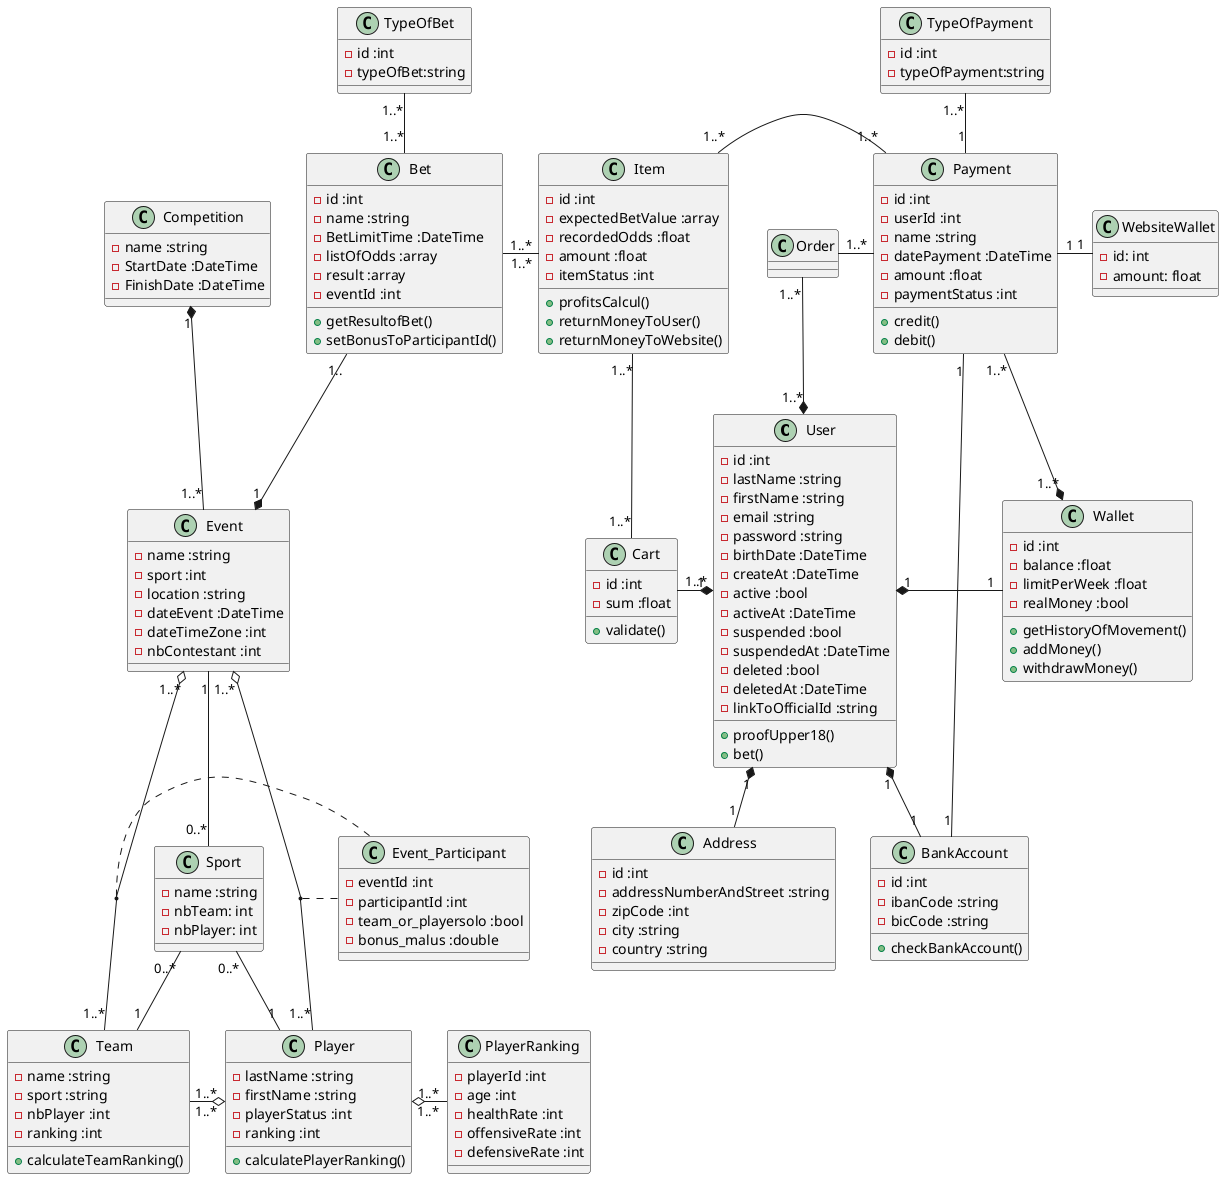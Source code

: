 @startuml parisportif

class User {
    - id :int
    - lastName :string
    - firstName :string
    - email :string
    - password :string
    - birthDate :DateTime
    - createAt :DateTime
    - active :bool
    - activeAt :DateTime
    - suspended :bool
    - suspendedAt :DateTime
    - deleted :bool
    - deletedAt :DateTime
    - linkToOfficialId :string

    + proofUpper18()
    + bet()
}

class Address {
    - id :int
    - addressNumberAndStreet :string
    - zipCode :int
    - city :string
    - country :string
}

class Wallet {
    - id :int
    - balance :float
    - limitPerWeek :float
    - realMoney :bool
    
    + getHistoryOfMovement()
    + addMoney()
    + withdrawMoney()
}

class BankAccount {
    - id :int
    - ibanCode :string
    - bicCode :string

    + checkBankAccount()
}

class WebsiteWallet {
    - id: int
    - amount: float
}

class Cart {
    - id :int
    - sum :float

    + validate()
}

class Item {
    - id :int
    - expectedBetValue :array
    - recordedOdds :float
    - amount :float
    - itemStatus :int

    + profitsCalcul()
    + returnMoneyToUser()
    + returnMoneyToWebsite()
}


class Bet {
    - id :int
    - name :string
    - BetLimitTime :DateTime
    - listOfOdds :array
    - result :array
    - eventId :int

    + getResultofBet()
    + setBonusToParticipantId()
}

class TypeOfBet {
    - id :int
    - typeOfBet:string
}


class Payment {
    - id :int
    - userId :int
    - name :string
    - datePayment :DateTime
    - amount :float
    - paymentStatus :int

    + credit()
    + debit()
}

class TypeOfPayment {
    - id :int
    - typeOfPayment:string

}

class Event {
    - name :string
    - sport :int
    - location :string
    - dateEvent :DateTime
    - dateTimeZone :int
    - nbContestant :int
}


class Sport {
    - name :string
    - nbTeam: int
    - nbPlayer: int
}


class Event_Participant {
    - eventId :int
    - participantId :int
    - team_or_playersolo :bool
    - bonus_malus :double

}

class Team {
    - name :string
    - sport :string
    - nbPlayer :int
    - ranking :int

    + calculateTeamRanking()
}

class Player {
    - lastName :string
    - firstName :string
    - playerStatus :int
    - ranking :int

    + calculatePlayerRanking()
}

class PlayerRanking {
    - playerId :int
    - age :int
    - healthRate :int
    - offensiveRate :int
    - defensiveRate :int

}

class Competition {
    - name :string
    - StartDate :DateTime
    - FinishDate :DateTime

}

User "1" *-- "1" Address
User "1" *-right- "1" Wallet
User "1" *-left- "1..*" Cart
User "1" *-- "1" BankAccount
User "1..*" *-up- "1..*" Order

Payment "1..*" -down-* "1..*" Wallet
Payment "1..*" -left- "Order"
Payment "1" -- "1" BankAccount
Payment "1" -right- "1" WebsiteWallet
Payment "1" -up- "1..*" TypeOfPayment

Cart "1..*" -up- "1..*" Item
Item "1..*" -left- "1..*" Bet

Item "1..*" -right- "1..*" Payment
Bet "1..*" -up- "1..*" TypeOfBet

Event "1" *-up- "1.." Bet
Event "1..*" -up-* "1" Competition
Event "1" -- "0..*" Sport
Team "1" -up- "0..*" Sport


Event "1..*" o-- "1..*" Team
(Event, Team) .. Event_Participant
Event "1..*" o-- "1..*" Player
(Event, Player) .left. Event_Participant

Player "1..*" o-left- "1..*" Team
Player "1..*" o-right- "1..*" PlayerRanking
Player "1" -up- "0..*" Sport


@enduml

